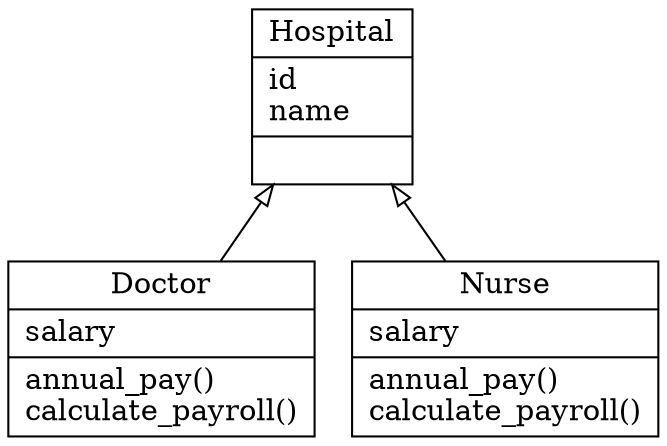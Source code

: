 digraph "classes" {
charset="utf-8"
rankdir=BT
"0" [label="{Doctor|salary\l|annual_pay()\lcalculate_payroll()\l}", shape="record"];
"1" [label="{Hospital|id\lname\l|}", shape="record"];
"2" [label="{Nurse|salary\l|annual_pay()\lcalculate_payroll()\l}", shape="record"];
"0" -> "1" [arrowhead="empty", arrowtail="none"];
"2" -> "1" [arrowhead="empty", arrowtail="none"];
}
